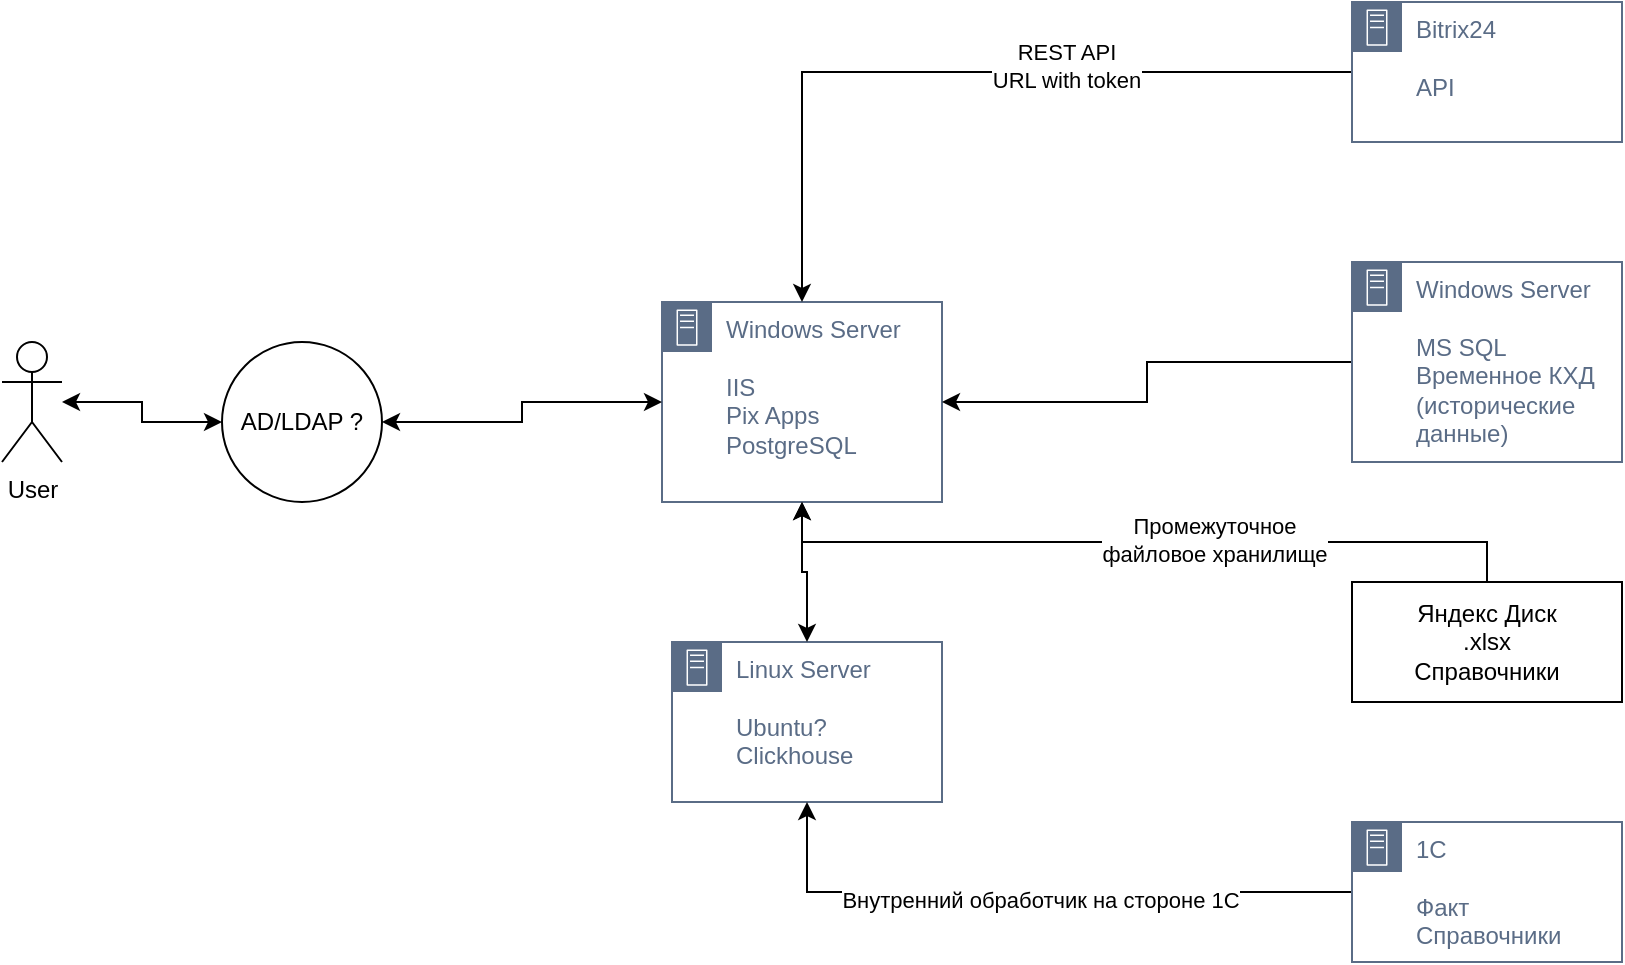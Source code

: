 <mxfile version="21.7.5" type="github">
  <diagram name="Страница — 1" id="ziPgYe1ti4VQZfaezdDB">
    <mxGraphModel dx="3039" dy="831" grid="1" gridSize="10" guides="1" tooltips="1" connect="1" arrows="1" fold="1" page="1" pageScale="1" pageWidth="827" pageHeight="1169" math="0" shadow="0">
      <root>
        <mxCell id="0" />
        <mxCell id="1" parent="0" />
        <mxCell id="3HdMp-sY-wx7udewmaT8-1" value="Linux Server&lt;br&gt;&lt;br&gt;Ubuntu?&lt;br&gt;Clickhouse" style="points=[[0,0],[0.25,0],[0.5,0],[0.75,0],[1,0],[1,0.25],[1,0.5],[1,0.75],[1,1],[0.75,1],[0.5,1],[0.25,1],[0,1],[0,0.75],[0,0.5],[0,0.25]];outlineConnect=0;gradientColor=none;html=1;whiteSpace=wrap;fontSize=12;fontStyle=0;container=1;pointerEvents=0;collapsible=0;recursiveResize=0;shape=mxgraph.aws4.group;grIcon=mxgraph.aws4.group_on_premise;strokeColor=#5A6C86;fillColor=none;verticalAlign=top;align=left;spacingLeft=30;fontColor=#5A6C86;dashed=0;" parent="1" vertex="1">
          <mxGeometry x="-315" y="530" width="135" height="80" as="geometry" />
        </mxCell>
        <mxCell id="3HdMp-sY-wx7udewmaT8-2" value="Windows Server&lt;br&gt;&lt;br&gt;IIS&lt;br&gt;Pix Apps&lt;br&gt;PostgreSQL" style="points=[[0,0],[0.25,0],[0.5,0],[0.75,0],[1,0],[1,0.25],[1,0.5],[1,0.75],[1,1],[0.75,1],[0.5,1],[0.25,1],[0,1],[0,0.75],[0,0.5],[0,0.25]];outlineConnect=0;gradientColor=none;html=1;whiteSpace=wrap;fontSize=12;fontStyle=0;container=1;pointerEvents=0;collapsible=0;recursiveResize=0;shape=mxgraph.aws4.group;grIcon=mxgraph.aws4.group_on_premise;strokeColor=#5A6C86;fillColor=none;verticalAlign=top;align=left;spacingLeft=30;fontColor=#5A6C86;dashed=0;" parent="1" vertex="1">
          <mxGeometry x="-320" y="360" width="140" height="100" as="geometry" />
        </mxCell>
        <mxCell id="g9vobRkobLOLe8Vvobcq-1" value="User" style="shape=umlActor;verticalLabelPosition=bottom;verticalAlign=top;html=1;outlineConnect=0;" vertex="1" parent="1">
          <mxGeometry x="-650" y="380" width="30" height="60" as="geometry" />
        </mxCell>
        <mxCell id="g9vobRkobLOLe8Vvobcq-2" value="AD/LDAP ?" style="ellipse;whiteSpace=wrap;html=1;aspect=fixed;" vertex="1" parent="1">
          <mxGeometry x="-540" y="380" width="80" height="80" as="geometry" />
        </mxCell>
        <mxCell id="g9vobRkobLOLe8Vvobcq-5" value="" style="endArrow=classic;startArrow=classic;html=1;rounded=0;edgeStyle=orthogonalEdgeStyle;" edge="1" parent="1" source="g9vobRkobLOLe8Vvobcq-1" target="g9vobRkobLOLe8Vvobcq-2">
          <mxGeometry width="50" height="50" relative="1" as="geometry">
            <mxPoint x="-620" y="460" as="sourcePoint" />
            <mxPoint x="-549.289" y="410" as="targetPoint" />
          </mxGeometry>
        </mxCell>
        <mxCell id="g9vobRkobLOLe8Vvobcq-6" value="" style="endArrow=classic;startArrow=classic;html=1;rounded=0;edgeStyle=orthogonalEdgeStyle;" edge="1" parent="1" source="g9vobRkobLOLe8Vvobcq-2" target="3HdMp-sY-wx7udewmaT8-2">
          <mxGeometry width="50" height="50" relative="1" as="geometry">
            <mxPoint x="-400" y="450" as="sourcePoint" />
            <mxPoint x="-329.289" y="400" as="targetPoint" />
          </mxGeometry>
        </mxCell>
        <mxCell id="g9vobRkobLOLe8Vvobcq-9" value="" style="endArrow=classic;startArrow=classic;html=1;rounded=0;edgeStyle=orthogonalEdgeStyle;" edge="1" parent="1" source="3HdMp-sY-wx7udewmaT8-2" target="3HdMp-sY-wx7udewmaT8-1">
          <mxGeometry width="50" height="50" relative="1" as="geometry">
            <mxPoint x="-60" y="450" as="sourcePoint" />
            <mxPoint x="-10" y="400" as="targetPoint" />
          </mxGeometry>
        </mxCell>
        <mxCell id="g9vobRkobLOLe8Vvobcq-18" style="edgeStyle=orthogonalEdgeStyle;rounded=0;orthogonalLoop=1;jettySize=auto;html=1;" edge="1" parent="1" source="g9vobRkobLOLe8Vvobcq-16" target="3HdMp-sY-wx7udewmaT8-1">
          <mxGeometry relative="1" as="geometry" />
        </mxCell>
        <mxCell id="g9vobRkobLOLe8Vvobcq-19" value="Внутренний обработчик на стороне 1С" style="edgeLabel;html=1;align=center;verticalAlign=middle;resizable=0;points=[];" vertex="1" connectable="0" parent="g9vobRkobLOLe8Vvobcq-18">
          <mxGeometry x="-0.013" y="4" relative="1" as="geometry">
            <mxPoint as="offset" />
          </mxGeometry>
        </mxCell>
        <mxCell id="g9vobRkobLOLe8Vvobcq-16" value="1C&lt;br&gt;&lt;br&gt;Факт&lt;br&gt;Справочники" style="points=[[0,0],[0.25,0],[0.5,0],[0.75,0],[1,0],[1,0.25],[1,0.5],[1,0.75],[1,1],[0.75,1],[0.5,1],[0.25,1],[0,1],[0,0.75],[0,0.5],[0,0.25]];outlineConnect=0;gradientColor=none;html=1;whiteSpace=wrap;fontSize=12;fontStyle=0;container=1;pointerEvents=0;collapsible=0;recursiveResize=0;shape=mxgraph.aws4.group;grIcon=mxgraph.aws4.group_on_premise;strokeColor=#5A6C86;fillColor=none;verticalAlign=top;align=left;spacingLeft=30;fontColor=#5A6C86;dashed=0;" vertex="1" parent="1">
          <mxGeometry x="25" y="620" width="135" height="70" as="geometry" />
        </mxCell>
        <mxCell id="g9vobRkobLOLe8Vvobcq-22" style="edgeStyle=orthogonalEdgeStyle;rounded=0;orthogonalLoop=1;jettySize=auto;html=1;" edge="1" parent="1" source="g9vobRkobLOLe8Vvobcq-17" target="3HdMp-sY-wx7udewmaT8-2">
          <mxGeometry relative="1" as="geometry" />
        </mxCell>
        <mxCell id="g9vobRkobLOLe8Vvobcq-17" value="Windows Server&lt;br&gt;&lt;br&gt;MS SQL&lt;br&gt;Временное КХД (исторические данные)" style="points=[[0,0],[0.25,0],[0.5,0],[0.75,0],[1,0],[1,0.25],[1,0.5],[1,0.75],[1,1],[0.75,1],[0.5,1],[0.25,1],[0,1],[0,0.75],[0,0.5],[0,0.25]];outlineConnect=0;gradientColor=none;html=1;whiteSpace=wrap;fontSize=12;fontStyle=0;container=1;pointerEvents=0;collapsible=0;recursiveResize=0;shape=mxgraph.aws4.group;grIcon=mxgraph.aws4.group_on_premise;strokeColor=#5A6C86;fillColor=none;verticalAlign=top;align=left;spacingLeft=30;fontColor=#5A6C86;dashed=0;" vertex="1" parent="1">
          <mxGeometry x="25" y="340" width="135" height="100" as="geometry" />
        </mxCell>
        <mxCell id="g9vobRkobLOLe8Vvobcq-23" style="edgeStyle=elbowEdgeStyle;rounded=0;orthogonalLoop=1;jettySize=auto;html=1;elbow=vertical;" edge="1" parent="1" source="g9vobRkobLOLe8Vvobcq-20" target="3HdMp-sY-wx7udewmaT8-2">
          <mxGeometry relative="1" as="geometry" />
        </mxCell>
        <mxCell id="g9vobRkobLOLe8Vvobcq-24" value="Промежуточное&lt;br&gt;файловое хранилище" style="edgeLabel;html=1;align=center;verticalAlign=middle;resizable=0;points=[];" vertex="1" connectable="0" parent="g9vobRkobLOLe8Vvobcq-23">
          <mxGeometry x="-0.181" y="-1" relative="1" as="geometry">
            <mxPoint as="offset" />
          </mxGeometry>
        </mxCell>
        <mxCell id="g9vobRkobLOLe8Vvobcq-20" value="Яндекс Диск&lt;br&gt;.xlsx&lt;br&gt;Справочники" style="rounded=0;whiteSpace=wrap;html=1;" vertex="1" parent="1">
          <mxGeometry x="25" y="500" width="135" height="60" as="geometry" />
        </mxCell>
        <mxCell id="g9vobRkobLOLe8Vvobcq-26" style="edgeStyle=orthogonalEdgeStyle;rounded=0;orthogonalLoop=1;jettySize=auto;html=1;entryX=0.5;entryY=0;entryDx=0;entryDy=0;" edge="1" parent="1" source="g9vobRkobLOLe8Vvobcq-25" target="3HdMp-sY-wx7udewmaT8-2">
          <mxGeometry relative="1" as="geometry" />
        </mxCell>
        <mxCell id="g9vobRkobLOLe8Vvobcq-27" value="REST API&lt;br&gt;URL with token" style="edgeLabel;html=1;align=center;verticalAlign=middle;resizable=0;points=[];" vertex="1" connectable="0" parent="g9vobRkobLOLe8Vvobcq-26">
          <mxGeometry x="-0.263" y="-3" relative="1" as="geometry">
            <mxPoint as="offset" />
          </mxGeometry>
        </mxCell>
        <mxCell id="g9vobRkobLOLe8Vvobcq-25" value="Bitrix24&lt;br&gt;&lt;br&gt;API" style="points=[[0,0],[0.25,0],[0.5,0],[0.75,0],[1,0],[1,0.25],[1,0.5],[1,0.75],[1,1],[0.75,1],[0.5,1],[0.25,1],[0,1],[0,0.75],[0,0.5],[0,0.25]];outlineConnect=0;gradientColor=none;html=1;whiteSpace=wrap;fontSize=12;fontStyle=0;container=1;pointerEvents=0;collapsible=0;recursiveResize=0;shape=mxgraph.aws4.group;grIcon=mxgraph.aws4.group_on_premise;strokeColor=#5A6C86;fillColor=none;verticalAlign=top;align=left;spacingLeft=30;fontColor=#5A6C86;dashed=0;" vertex="1" parent="1">
          <mxGeometry x="25" y="210" width="135" height="70" as="geometry" />
        </mxCell>
      </root>
    </mxGraphModel>
  </diagram>
</mxfile>

